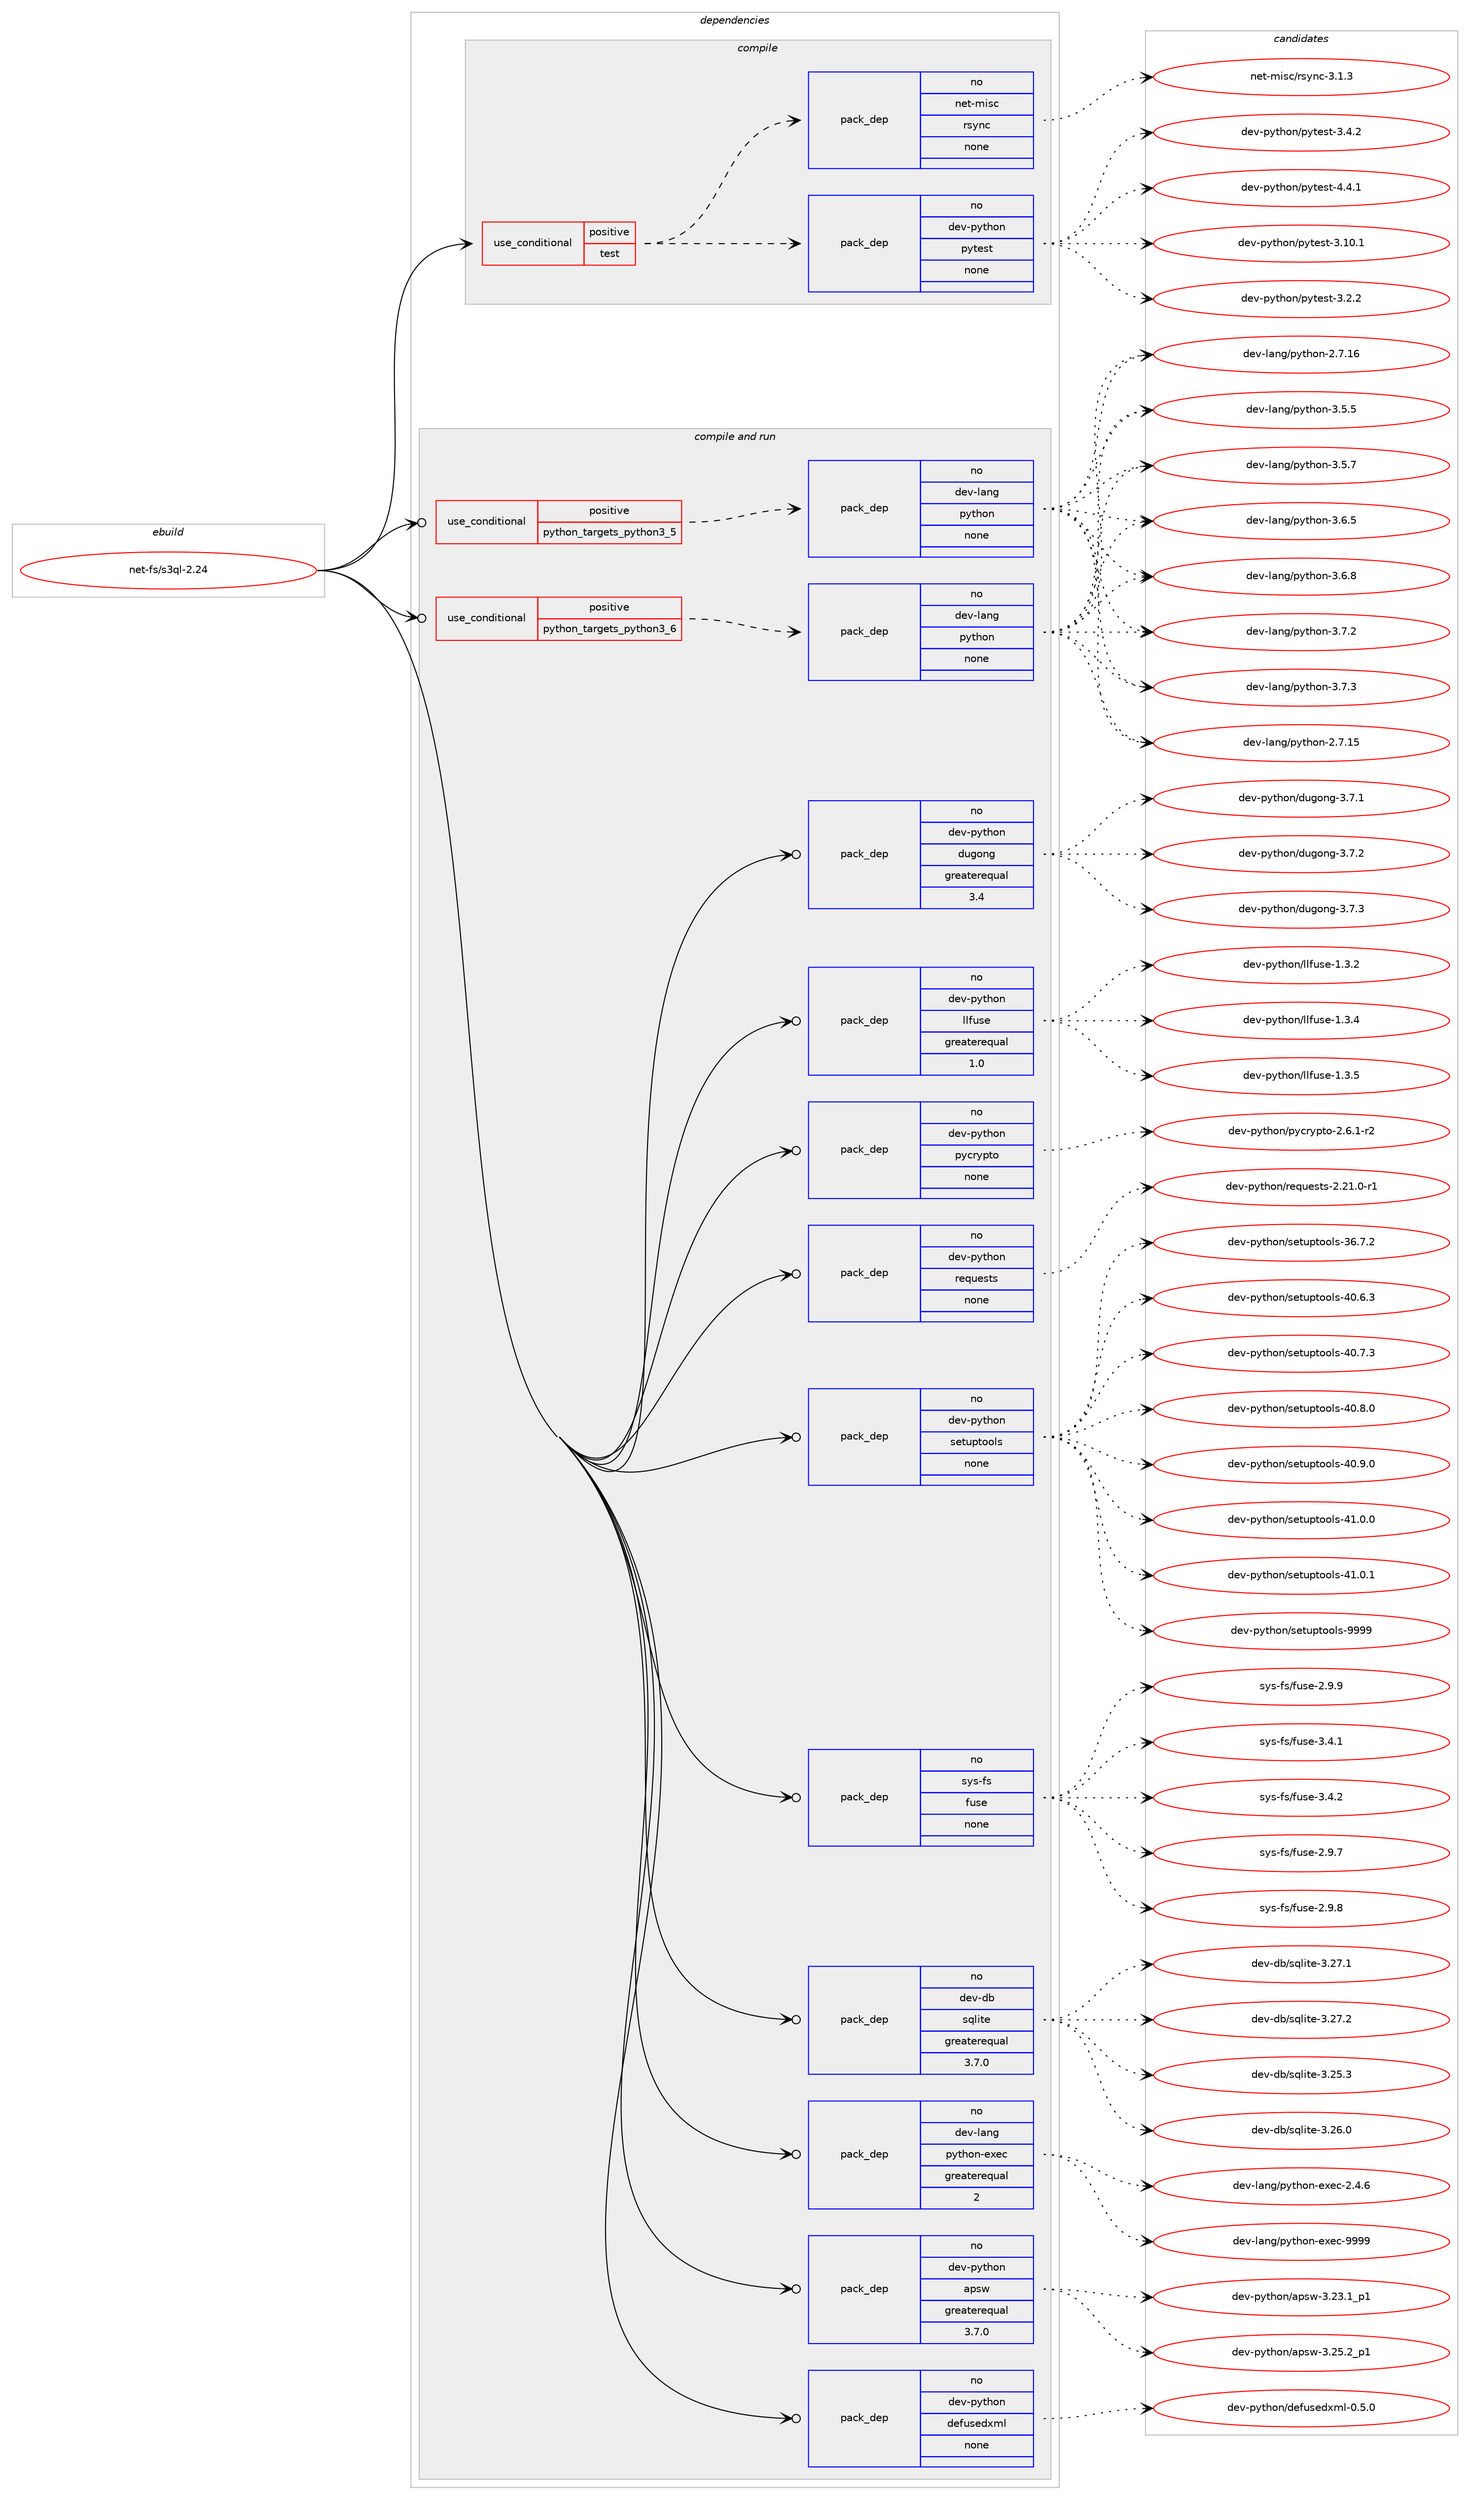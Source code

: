 digraph prolog {

# *************
# Graph options
# *************

newrank=true;
concentrate=true;
compound=true;
graph [rankdir=LR,fontname=Helvetica,fontsize=10,ranksep=1.5];#, ranksep=2.5, nodesep=0.2];
edge  [arrowhead=vee];
node  [fontname=Helvetica,fontsize=10];

# **********
# The ebuild
# **********

subgraph cluster_leftcol {
color=gray;
rank=same;
label=<<i>ebuild</i>>;
id [label="net-fs/s3ql-2.24", color=red, width=4, href="../net-fs/s3ql-2.24.svg"];
}

# ****************
# The dependencies
# ****************

subgraph cluster_midcol {
color=gray;
label=<<i>dependencies</i>>;
subgraph cluster_compile {
fillcolor="#eeeeee";
style=filled;
label=<<i>compile</i>>;
subgraph cond282 {
dependency1600 [label=<<TABLE BORDER="0" CELLBORDER="1" CELLSPACING="0" CELLPADDING="4"><TR><TD ROWSPAN="3" CELLPADDING="10">use_conditional</TD></TR><TR><TD>positive</TD></TR><TR><TD>test</TD></TR></TABLE>>, shape=none, color=red];
subgraph pack1290 {
dependency1601 [label=<<TABLE BORDER="0" CELLBORDER="1" CELLSPACING="0" CELLPADDING="4" WIDTH="220"><TR><TD ROWSPAN="6" CELLPADDING="30">pack_dep</TD></TR><TR><TD WIDTH="110">no</TD></TR><TR><TD>dev-python</TD></TR><TR><TD>pytest</TD></TR><TR><TD>none</TD></TR><TR><TD></TD></TR></TABLE>>, shape=none, color=blue];
}
dependency1600:e -> dependency1601:w [weight=20,style="dashed",arrowhead="vee"];
subgraph pack1291 {
dependency1602 [label=<<TABLE BORDER="0" CELLBORDER="1" CELLSPACING="0" CELLPADDING="4" WIDTH="220"><TR><TD ROWSPAN="6" CELLPADDING="30">pack_dep</TD></TR><TR><TD WIDTH="110">no</TD></TR><TR><TD>net-misc</TD></TR><TR><TD>rsync</TD></TR><TR><TD>none</TD></TR><TR><TD></TD></TR></TABLE>>, shape=none, color=blue];
}
dependency1600:e -> dependency1602:w [weight=20,style="dashed",arrowhead="vee"];
}
id:e -> dependency1600:w [weight=20,style="solid",arrowhead="vee"];
}
subgraph cluster_compileandrun {
fillcolor="#eeeeee";
style=filled;
label=<<i>compile and run</i>>;
subgraph cond283 {
dependency1603 [label=<<TABLE BORDER="0" CELLBORDER="1" CELLSPACING="0" CELLPADDING="4"><TR><TD ROWSPAN="3" CELLPADDING="10">use_conditional</TD></TR><TR><TD>positive</TD></TR><TR><TD>python_targets_python3_5</TD></TR></TABLE>>, shape=none, color=red];
subgraph pack1292 {
dependency1604 [label=<<TABLE BORDER="0" CELLBORDER="1" CELLSPACING="0" CELLPADDING="4" WIDTH="220"><TR><TD ROWSPAN="6" CELLPADDING="30">pack_dep</TD></TR><TR><TD WIDTH="110">no</TD></TR><TR><TD>dev-lang</TD></TR><TR><TD>python</TD></TR><TR><TD>none</TD></TR><TR><TD></TD></TR></TABLE>>, shape=none, color=blue];
}
dependency1603:e -> dependency1604:w [weight=20,style="dashed",arrowhead="vee"];
}
id:e -> dependency1603:w [weight=20,style="solid",arrowhead="odotvee"];
subgraph cond284 {
dependency1605 [label=<<TABLE BORDER="0" CELLBORDER="1" CELLSPACING="0" CELLPADDING="4"><TR><TD ROWSPAN="3" CELLPADDING="10">use_conditional</TD></TR><TR><TD>positive</TD></TR><TR><TD>python_targets_python3_6</TD></TR></TABLE>>, shape=none, color=red];
subgraph pack1293 {
dependency1606 [label=<<TABLE BORDER="0" CELLBORDER="1" CELLSPACING="0" CELLPADDING="4" WIDTH="220"><TR><TD ROWSPAN="6" CELLPADDING="30">pack_dep</TD></TR><TR><TD WIDTH="110">no</TD></TR><TR><TD>dev-lang</TD></TR><TR><TD>python</TD></TR><TR><TD>none</TD></TR><TR><TD></TD></TR></TABLE>>, shape=none, color=blue];
}
dependency1605:e -> dependency1606:w [weight=20,style="dashed",arrowhead="vee"];
}
id:e -> dependency1605:w [weight=20,style="solid",arrowhead="odotvee"];
subgraph pack1294 {
dependency1607 [label=<<TABLE BORDER="0" CELLBORDER="1" CELLSPACING="0" CELLPADDING="4" WIDTH="220"><TR><TD ROWSPAN="6" CELLPADDING="30">pack_dep</TD></TR><TR><TD WIDTH="110">no</TD></TR><TR><TD>dev-db</TD></TR><TR><TD>sqlite</TD></TR><TR><TD>greaterequal</TD></TR><TR><TD>3.7.0</TD></TR></TABLE>>, shape=none, color=blue];
}
id:e -> dependency1607:w [weight=20,style="solid",arrowhead="odotvee"];
subgraph pack1295 {
dependency1608 [label=<<TABLE BORDER="0" CELLBORDER="1" CELLSPACING="0" CELLPADDING="4" WIDTH="220"><TR><TD ROWSPAN="6" CELLPADDING="30">pack_dep</TD></TR><TR><TD WIDTH="110">no</TD></TR><TR><TD>dev-lang</TD></TR><TR><TD>python-exec</TD></TR><TR><TD>greaterequal</TD></TR><TR><TD>2</TD></TR></TABLE>>, shape=none, color=blue];
}
id:e -> dependency1608:w [weight=20,style="solid",arrowhead="odotvee"];
subgraph pack1296 {
dependency1609 [label=<<TABLE BORDER="0" CELLBORDER="1" CELLSPACING="0" CELLPADDING="4" WIDTH="220"><TR><TD ROWSPAN="6" CELLPADDING="30">pack_dep</TD></TR><TR><TD WIDTH="110">no</TD></TR><TR><TD>dev-python</TD></TR><TR><TD>apsw</TD></TR><TR><TD>greaterequal</TD></TR><TR><TD>3.7.0</TD></TR></TABLE>>, shape=none, color=blue];
}
id:e -> dependency1609:w [weight=20,style="solid",arrowhead="odotvee"];
subgraph pack1297 {
dependency1610 [label=<<TABLE BORDER="0" CELLBORDER="1" CELLSPACING="0" CELLPADDING="4" WIDTH="220"><TR><TD ROWSPAN="6" CELLPADDING="30">pack_dep</TD></TR><TR><TD WIDTH="110">no</TD></TR><TR><TD>dev-python</TD></TR><TR><TD>defusedxml</TD></TR><TR><TD>none</TD></TR><TR><TD></TD></TR></TABLE>>, shape=none, color=blue];
}
id:e -> dependency1610:w [weight=20,style="solid",arrowhead="odotvee"];
subgraph pack1298 {
dependency1611 [label=<<TABLE BORDER="0" CELLBORDER="1" CELLSPACING="0" CELLPADDING="4" WIDTH="220"><TR><TD ROWSPAN="6" CELLPADDING="30">pack_dep</TD></TR><TR><TD WIDTH="110">no</TD></TR><TR><TD>dev-python</TD></TR><TR><TD>dugong</TD></TR><TR><TD>greaterequal</TD></TR><TR><TD>3.4</TD></TR></TABLE>>, shape=none, color=blue];
}
id:e -> dependency1611:w [weight=20,style="solid",arrowhead="odotvee"];
subgraph pack1299 {
dependency1612 [label=<<TABLE BORDER="0" CELLBORDER="1" CELLSPACING="0" CELLPADDING="4" WIDTH="220"><TR><TD ROWSPAN="6" CELLPADDING="30">pack_dep</TD></TR><TR><TD WIDTH="110">no</TD></TR><TR><TD>dev-python</TD></TR><TR><TD>llfuse</TD></TR><TR><TD>greaterequal</TD></TR><TR><TD>1.0</TD></TR></TABLE>>, shape=none, color=blue];
}
id:e -> dependency1612:w [weight=20,style="solid",arrowhead="odotvee"];
subgraph pack1300 {
dependency1613 [label=<<TABLE BORDER="0" CELLBORDER="1" CELLSPACING="0" CELLPADDING="4" WIDTH="220"><TR><TD ROWSPAN="6" CELLPADDING="30">pack_dep</TD></TR><TR><TD WIDTH="110">no</TD></TR><TR><TD>dev-python</TD></TR><TR><TD>pycrypto</TD></TR><TR><TD>none</TD></TR><TR><TD></TD></TR></TABLE>>, shape=none, color=blue];
}
id:e -> dependency1613:w [weight=20,style="solid",arrowhead="odotvee"];
subgraph pack1301 {
dependency1614 [label=<<TABLE BORDER="0" CELLBORDER="1" CELLSPACING="0" CELLPADDING="4" WIDTH="220"><TR><TD ROWSPAN="6" CELLPADDING="30">pack_dep</TD></TR><TR><TD WIDTH="110">no</TD></TR><TR><TD>dev-python</TD></TR><TR><TD>requests</TD></TR><TR><TD>none</TD></TR><TR><TD></TD></TR></TABLE>>, shape=none, color=blue];
}
id:e -> dependency1614:w [weight=20,style="solid",arrowhead="odotvee"];
subgraph pack1302 {
dependency1615 [label=<<TABLE BORDER="0" CELLBORDER="1" CELLSPACING="0" CELLPADDING="4" WIDTH="220"><TR><TD ROWSPAN="6" CELLPADDING="30">pack_dep</TD></TR><TR><TD WIDTH="110">no</TD></TR><TR><TD>dev-python</TD></TR><TR><TD>setuptools</TD></TR><TR><TD>none</TD></TR><TR><TD></TD></TR></TABLE>>, shape=none, color=blue];
}
id:e -> dependency1615:w [weight=20,style="solid",arrowhead="odotvee"];
subgraph pack1303 {
dependency1616 [label=<<TABLE BORDER="0" CELLBORDER="1" CELLSPACING="0" CELLPADDING="4" WIDTH="220"><TR><TD ROWSPAN="6" CELLPADDING="30">pack_dep</TD></TR><TR><TD WIDTH="110">no</TD></TR><TR><TD>sys-fs</TD></TR><TR><TD>fuse</TD></TR><TR><TD>none</TD></TR><TR><TD></TD></TR></TABLE>>, shape=none, color=blue];
}
id:e -> dependency1616:w [weight=20,style="solid",arrowhead="odotvee"];
}
subgraph cluster_run {
fillcolor="#eeeeee";
style=filled;
label=<<i>run</i>>;
}
}

# **************
# The candidates
# **************

subgraph cluster_choices {
rank=same;
color=gray;
label=<<i>candidates</i>>;

subgraph choice1290 {
color=black;
nodesep=1;
choice100101118451121211161041111104711212111610111511645514649484649 [label="dev-python/pytest-3.10.1", color=red, width=4,href="../dev-python/pytest-3.10.1.svg"];
choice1001011184511212111610411111047112121116101115116455146504650 [label="dev-python/pytest-3.2.2", color=red, width=4,href="../dev-python/pytest-3.2.2.svg"];
choice1001011184511212111610411111047112121116101115116455146524650 [label="dev-python/pytest-3.4.2", color=red, width=4,href="../dev-python/pytest-3.4.2.svg"];
choice1001011184511212111610411111047112121116101115116455246524649 [label="dev-python/pytest-4.4.1", color=red, width=4,href="../dev-python/pytest-4.4.1.svg"];
dependency1601:e -> choice100101118451121211161041111104711212111610111511645514649484649:w [style=dotted,weight="100"];
dependency1601:e -> choice1001011184511212111610411111047112121116101115116455146504650:w [style=dotted,weight="100"];
dependency1601:e -> choice1001011184511212111610411111047112121116101115116455146524650:w [style=dotted,weight="100"];
dependency1601:e -> choice1001011184511212111610411111047112121116101115116455246524649:w [style=dotted,weight="100"];
}
subgraph choice1291 {
color=black;
nodesep=1;
choice11010111645109105115994711411512111099455146494651 [label="net-misc/rsync-3.1.3", color=red, width=4,href="../net-misc/rsync-3.1.3.svg"];
dependency1602:e -> choice11010111645109105115994711411512111099455146494651:w [style=dotted,weight="100"];
}
subgraph choice1292 {
color=black;
nodesep=1;
choice10010111845108971101034711212111610411111045504655464953 [label="dev-lang/python-2.7.15", color=red, width=4,href="../dev-lang/python-2.7.15.svg"];
choice10010111845108971101034711212111610411111045504655464954 [label="dev-lang/python-2.7.16", color=red, width=4,href="../dev-lang/python-2.7.16.svg"];
choice100101118451089711010347112121116104111110455146534653 [label="dev-lang/python-3.5.5", color=red, width=4,href="../dev-lang/python-3.5.5.svg"];
choice100101118451089711010347112121116104111110455146534655 [label="dev-lang/python-3.5.7", color=red, width=4,href="../dev-lang/python-3.5.7.svg"];
choice100101118451089711010347112121116104111110455146544653 [label="dev-lang/python-3.6.5", color=red, width=4,href="../dev-lang/python-3.6.5.svg"];
choice100101118451089711010347112121116104111110455146544656 [label="dev-lang/python-3.6.8", color=red, width=4,href="../dev-lang/python-3.6.8.svg"];
choice100101118451089711010347112121116104111110455146554650 [label="dev-lang/python-3.7.2", color=red, width=4,href="../dev-lang/python-3.7.2.svg"];
choice100101118451089711010347112121116104111110455146554651 [label="dev-lang/python-3.7.3", color=red, width=4,href="../dev-lang/python-3.7.3.svg"];
dependency1604:e -> choice10010111845108971101034711212111610411111045504655464953:w [style=dotted,weight="100"];
dependency1604:e -> choice10010111845108971101034711212111610411111045504655464954:w [style=dotted,weight="100"];
dependency1604:e -> choice100101118451089711010347112121116104111110455146534653:w [style=dotted,weight="100"];
dependency1604:e -> choice100101118451089711010347112121116104111110455146534655:w [style=dotted,weight="100"];
dependency1604:e -> choice100101118451089711010347112121116104111110455146544653:w [style=dotted,weight="100"];
dependency1604:e -> choice100101118451089711010347112121116104111110455146544656:w [style=dotted,weight="100"];
dependency1604:e -> choice100101118451089711010347112121116104111110455146554650:w [style=dotted,weight="100"];
dependency1604:e -> choice100101118451089711010347112121116104111110455146554651:w [style=dotted,weight="100"];
}
subgraph choice1293 {
color=black;
nodesep=1;
choice10010111845108971101034711212111610411111045504655464953 [label="dev-lang/python-2.7.15", color=red, width=4,href="../dev-lang/python-2.7.15.svg"];
choice10010111845108971101034711212111610411111045504655464954 [label="dev-lang/python-2.7.16", color=red, width=4,href="../dev-lang/python-2.7.16.svg"];
choice100101118451089711010347112121116104111110455146534653 [label="dev-lang/python-3.5.5", color=red, width=4,href="../dev-lang/python-3.5.5.svg"];
choice100101118451089711010347112121116104111110455146534655 [label="dev-lang/python-3.5.7", color=red, width=4,href="../dev-lang/python-3.5.7.svg"];
choice100101118451089711010347112121116104111110455146544653 [label="dev-lang/python-3.6.5", color=red, width=4,href="../dev-lang/python-3.6.5.svg"];
choice100101118451089711010347112121116104111110455146544656 [label="dev-lang/python-3.6.8", color=red, width=4,href="../dev-lang/python-3.6.8.svg"];
choice100101118451089711010347112121116104111110455146554650 [label="dev-lang/python-3.7.2", color=red, width=4,href="../dev-lang/python-3.7.2.svg"];
choice100101118451089711010347112121116104111110455146554651 [label="dev-lang/python-3.7.3", color=red, width=4,href="../dev-lang/python-3.7.3.svg"];
dependency1606:e -> choice10010111845108971101034711212111610411111045504655464953:w [style=dotted,weight="100"];
dependency1606:e -> choice10010111845108971101034711212111610411111045504655464954:w [style=dotted,weight="100"];
dependency1606:e -> choice100101118451089711010347112121116104111110455146534653:w [style=dotted,weight="100"];
dependency1606:e -> choice100101118451089711010347112121116104111110455146534655:w [style=dotted,weight="100"];
dependency1606:e -> choice100101118451089711010347112121116104111110455146544653:w [style=dotted,weight="100"];
dependency1606:e -> choice100101118451089711010347112121116104111110455146544656:w [style=dotted,weight="100"];
dependency1606:e -> choice100101118451089711010347112121116104111110455146554650:w [style=dotted,weight="100"];
dependency1606:e -> choice100101118451089711010347112121116104111110455146554651:w [style=dotted,weight="100"];
}
subgraph choice1294 {
color=black;
nodesep=1;
choice10010111845100984711511310810511610145514650534651 [label="dev-db/sqlite-3.25.3", color=red, width=4,href="../dev-db/sqlite-3.25.3.svg"];
choice10010111845100984711511310810511610145514650544648 [label="dev-db/sqlite-3.26.0", color=red, width=4,href="../dev-db/sqlite-3.26.0.svg"];
choice10010111845100984711511310810511610145514650554649 [label="dev-db/sqlite-3.27.1", color=red, width=4,href="../dev-db/sqlite-3.27.1.svg"];
choice10010111845100984711511310810511610145514650554650 [label="dev-db/sqlite-3.27.2", color=red, width=4,href="../dev-db/sqlite-3.27.2.svg"];
dependency1607:e -> choice10010111845100984711511310810511610145514650534651:w [style=dotted,weight="100"];
dependency1607:e -> choice10010111845100984711511310810511610145514650544648:w [style=dotted,weight="100"];
dependency1607:e -> choice10010111845100984711511310810511610145514650554649:w [style=dotted,weight="100"];
dependency1607:e -> choice10010111845100984711511310810511610145514650554650:w [style=dotted,weight="100"];
}
subgraph choice1295 {
color=black;
nodesep=1;
choice1001011184510897110103471121211161041111104510112010199455046524654 [label="dev-lang/python-exec-2.4.6", color=red, width=4,href="../dev-lang/python-exec-2.4.6.svg"];
choice10010111845108971101034711212111610411111045101120101994557575757 [label="dev-lang/python-exec-9999", color=red, width=4,href="../dev-lang/python-exec-9999.svg"];
dependency1608:e -> choice1001011184510897110103471121211161041111104510112010199455046524654:w [style=dotted,weight="100"];
dependency1608:e -> choice10010111845108971101034711212111610411111045101120101994557575757:w [style=dotted,weight="100"];
}
subgraph choice1296 {
color=black;
nodesep=1;
choice100101118451121211161041111104797112115119455146505146499511249 [label="dev-python/apsw-3.23.1_p1", color=red, width=4,href="../dev-python/apsw-3.23.1_p1.svg"];
choice100101118451121211161041111104797112115119455146505346509511249 [label="dev-python/apsw-3.25.2_p1", color=red, width=4,href="../dev-python/apsw-3.25.2_p1.svg"];
dependency1609:e -> choice100101118451121211161041111104797112115119455146505146499511249:w [style=dotted,weight="100"];
dependency1609:e -> choice100101118451121211161041111104797112115119455146505346509511249:w [style=dotted,weight="100"];
}
subgraph choice1297 {
color=black;
nodesep=1;
choice1001011184511212111610411111047100101102117115101100120109108454846534648 [label="dev-python/defusedxml-0.5.0", color=red, width=4,href="../dev-python/defusedxml-0.5.0.svg"];
dependency1610:e -> choice1001011184511212111610411111047100101102117115101100120109108454846534648:w [style=dotted,weight="100"];
}
subgraph choice1298 {
color=black;
nodesep=1;
choice1001011184511212111610411111047100117103111110103455146554649 [label="dev-python/dugong-3.7.1", color=red, width=4,href="../dev-python/dugong-3.7.1.svg"];
choice1001011184511212111610411111047100117103111110103455146554650 [label="dev-python/dugong-3.7.2", color=red, width=4,href="../dev-python/dugong-3.7.2.svg"];
choice1001011184511212111610411111047100117103111110103455146554651 [label="dev-python/dugong-3.7.3", color=red, width=4,href="../dev-python/dugong-3.7.3.svg"];
dependency1611:e -> choice1001011184511212111610411111047100117103111110103455146554649:w [style=dotted,weight="100"];
dependency1611:e -> choice1001011184511212111610411111047100117103111110103455146554650:w [style=dotted,weight="100"];
dependency1611:e -> choice1001011184511212111610411111047100117103111110103455146554651:w [style=dotted,weight="100"];
}
subgraph choice1299 {
color=black;
nodesep=1;
choice1001011184511212111610411111047108108102117115101454946514650 [label="dev-python/llfuse-1.3.2", color=red, width=4,href="../dev-python/llfuse-1.3.2.svg"];
choice1001011184511212111610411111047108108102117115101454946514652 [label="dev-python/llfuse-1.3.4", color=red, width=4,href="../dev-python/llfuse-1.3.4.svg"];
choice1001011184511212111610411111047108108102117115101454946514653 [label="dev-python/llfuse-1.3.5", color=red, width=4,href="../dev-python/llfuse-1.3.5.svg"];
dependency1612:e -> choice1001011184511212111610411111047108108102117115101454946514650:w [style=dotted,weight="100"];
dependency1612:e -> choice1001011184511212111610411111047108108102117115101454946514652:w [style=dotted,weight="100"];
dependency1612:e -> choice1001011184511212111610411111047108108102117115101454946514653:w [style=dotted,weight="100"];
}
subgraph choice1300 {
color=black;
nodesep=1;
choice1001011184511212111610411111047112121991141211121161114550465446494511450 [label="dev-python/pycrypto-2.6.1-r2", color=red, width=4,href="../dev-python/pycrypto-2.6.1-r2.svg"];
dependency1613:e -> choice1001011184511212111610411111047112121991141211121161114550465446494511450:w [style=dotted,weight="100"];
}
subgraph choice1301 {
color=black;
nodesep=1;
choice1001011184511212111610411111047114101113117101115116115455046504946484511449 [label="dev-python/requests-2.21.0-r1", color=red, width=4,href="../dev-python/requests-2.21.0-r1.svg"];
dependency1614:e -> choice1001011184511212111610411111047114101113117101115116115455046504946484511449:w [style=dotted,weight="100"];
}
subgraph choice1302 {
color=black;
nodesep=1;
choice100101118451121211161041111104711510111611711211611111110811545515446554650 [label="dev-python/setuptools-36.7.2", color=red, width=4,href="../dev-python/setuptools-36.7.2.svg"];
choice100101118451121211161041111104711510111611711211611111110811545524846544651 [label="dev-python/setuptools-40.6.3", color=red, width=4,href="../dev-python/setuptools-40.6.3.svg"];
choice100101118451121211161041111104711510111611711211611111110811545524846554651 [label="dev-python/setuptools-40.7.3", color=red, width=4,href="../dev-python/setuptools-40.7.3.svg"];
choice100101118451121211161041111104711510111611711211611111110811545524846564648 [label="dev-python/setuptools-40.8.0", color=red, width=4,href="../dev-python/setuptools-40.8.0.svg"];
choice100101118451121211161041111104711510111611711211611111110811545524846574648 [label="dev-python/setuptools-40.9.0", color=red, width=4,href="../dev-python/setuptools-40.9.0.svg"];
choice100101118451121211161041111104711510111611711211611111110811545524946484648 [label="dev-python/setuptools-41.0.0", color=red, width=4,href="../dev-python/setuptools-41.0.0.svg"];
choice100101118451121211161041111104711510111611711211611111110811545524946484649 [label="dev-python/setuptools-41.0.1", color=red, width=4,href="../dev-python/setuptools-41.0.1.svg"];
choice10010111845112121116104111110471151011161171121161111111081154557575757 [label="dev-python/setuptools-9999", color=red, width=4,href="../dev-python/setuptools-9999.svg"];
dependency1615:e -> choice100101118451121211161041111104711510111611711211611111110811545515446554650:w [style=dotted,weight="100"];
dependency1615:e -> choice100101118451121211161041111104711510111611711211611111110811545524846544651:w [style=dotted,weight="100"];
dependency1615:e -> choice100101118451121211161041111104711510111611711211611111110811545524846554651:w [style=dotted,weight="100"];
dependency1615:e -> choice100101118451121211161041111104711510111611711211611111110811545524846564648:w [style=dotted,weight="100"];
dependency1615:e -> choice100101118451121211161041111104711510111611711211611111110811545524846574648:w [style=dotted,weight="100"];
dependency1615:e -> choice100101118451121211161041111104711510111611711211611111110811545524946484648:w [style=dotted,weight="100"];
dependency1615:e -> choice100101118451121211161041111104711510111611711211611111110811545524946484649:w [style=dotted,weight="100"];
dependency1615:e -> choice10010111845112121116104111110471151011161171121161111111081154557575757:w [style=dotted,weight="100"];
}
subgraph choice1303 {
color=black;
nodesep=1;
choice1151211154510211547102117115101455046574655 [label="sys-fs/fuse-2.9.7", color=red, width=4,href="../sys-fs/fuse-2.9.7.svg"];
choice1151211154510211547102117115101455046574656 [label="sys-fs/fuse-2.9.8", color=red, width=4,href="../sys-fs/fuse-2.9.8.svg"];
choice1151211154510211547102117115101455046574657 [label="sys-fs/fuse-2.9.9", color=red, width=4,href="../sys-fs/fuse-2.9.9.svg"];
choice1151211154510211547102117115101455146524649 [label="sys-fs/fuse-3.4.1", color=red, width=4,href="../sys-fs/fuse-3.4.1.svg"];
choice1151211154510211547102117115101455146524650 [label="sys-fs/fuse-3.4.2", color=red, width=4,href="../sys-fs/fuse-3.4.2.svg"];
dependency1616:e -> choice1151211154510211547102117115101455046574655:w [style=dotted,weight="100"];
dependency1616:e -> choice1151211154510211547102117115101455046574656:w [style=dotted,weight="100"];
dependency1616:e -> choice1151211154510211547102117115101455046574657:w [style=dotted,weight="100"];
dependency1616:e -> choice1151211154510211547102117115101455146524649:w [style=dotted,weight="100"];
dependency1616:e -> choice1151211154510211547102117115101455146524650:w [style=dotted,weight="100"];
}
}

}
